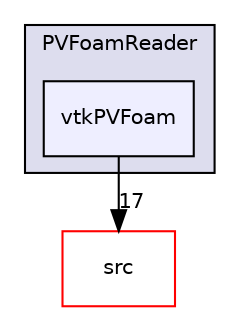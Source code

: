 digraph "applications/utilities/postProcessing/graphics/PVReaders/PVFoamReader/vtkPVFoam" {
  bgcolor=transparent;
  compound=true
  node [ fontsize="10", fontname="Helvetica"];
  edge [ labelfontsize="10", labelfontname="Helvetica"];
  subgraph clusterdir_12ddbf7bd90029e7193e49a53c6c5345 {
    graph [ bgcolor="#ddddee", pencolor="black", label="PVFoamReader" fontname="Helvetica", fontsize="10", URL="dir_12ddbf7bd90029e7193e49a53c6c5345.html"]
  dir_4d69680356e88ef1f720c8db0a565ac1 [shape=box, label="vtkPVFoam", style="filled", fillcolor="#eeeeff", pencolor="black", URL="dir_4d69680356e88ef1f720c8db0a565ac1.html"];
  }
  dir_68267d1309a1af8e8297ef4c3efbcdba [shape=box label="src" color="red" URL="dir_68267d1309a1af8e8297ef4c3efbcdba.html"];
  dir_4d69680356e88ef1f720c8db0a565ac1->dir_68267d1309a1af8e8297ef4c3efbcdba [headlabel="17", labeldistance=1.5 headhref="dir_000639_000735.html"];
}
